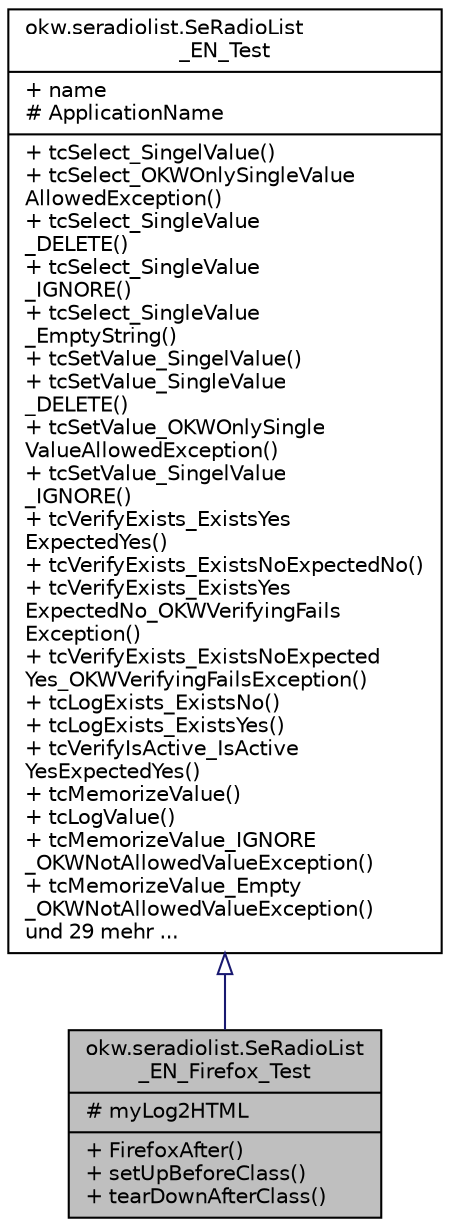 digraph "okw.seradiolist.SeRadioList_EN_Firefox_Test"
{
 // INTERACTIVE_SVG=YES
 // LATEX_PDF_SIZE
  edge [fontname="Helvetica",fontsize="10",labelfontname="Helvetica",labelfontsize="10"];
  node [fontname="Helvetica",fontsize="10",shape=record];
  Node0 [label="{okw.seradiolist.SeRadioList\l_EN_Firefox_Test\n|# myLog2HTML\l|+ FirefoxAfter()\l+ setUpBeforeClass()\l+ tearDownAfterClass()\l}",height=0.2,width=0.4,color="black", fillcolor="grey75", style="filled", fontcolor="black",tooltip=" "];
  Node1 -> Node0 [dir="back",color="midnightblue",fontsize="10",style="solid",arrowtail="onormal",fontname="Helvetica"];
  Node1 [label="{okw.seradiolist.SeRadioList\l_EN_Test\n|+ name\l# ApplicationName\l|+ tcSelect_SingelValue()\l+ tcSelect_OKWOnlySingleValue\lAllowedException()\l+ tcSelect_SingleValue\l_DELETE()\l+ tcSelect_SingleValue\l_IGNORE()\l+ tcSelect_SingleValue\l_EmptyString()\l+ tcSetValue_SingelValue()\l+ tcSetValue_SingleValue\l_DELETE()\l+ tcSetValue_OKWOnlySingle\lValueAllowedException()\l+ tcSetValue_SingelValue\l_IGNORE()\l+ tcVerifyExists_ExistsYes\lExpectedYes()\l+ tcVerifyExists_ExistsNoExpectedNo()\l+ tcVerifyExists_ExistsYes\lExpectedNo_OKWVerifyingFails\lException()\l+ tcVerifyExists_ExistsNoExpected\lYes_OKWVerifyingFailsException()\l+ tcLogExists_ExistsNo()\l+ tcLogExists_ExistsYes()\l+ tcVerifyIsActive_IsActive\lYesExpectedYes()\l+ tcMemorizeValue()\l+ tcLogValue()\l+ tcMemorizeValue_IGNORE\l_OKWNotAllowedValueException()\l+ tcMemorizeValue_Empty\l_OKWNotAllowedValueException()\lund 29 mehr ...\l}",height=0.2,width=0.4,color="black", fillcolor="white", style="filled",URL="$classokw_1_1seradiolist_1_1_se_radio_list___e_n___test.html",tooltip="Base-Class enthält Testfälle für die Prüfung der Klasse okw.gui.adapter.selenium.SeRadioList."];
}
